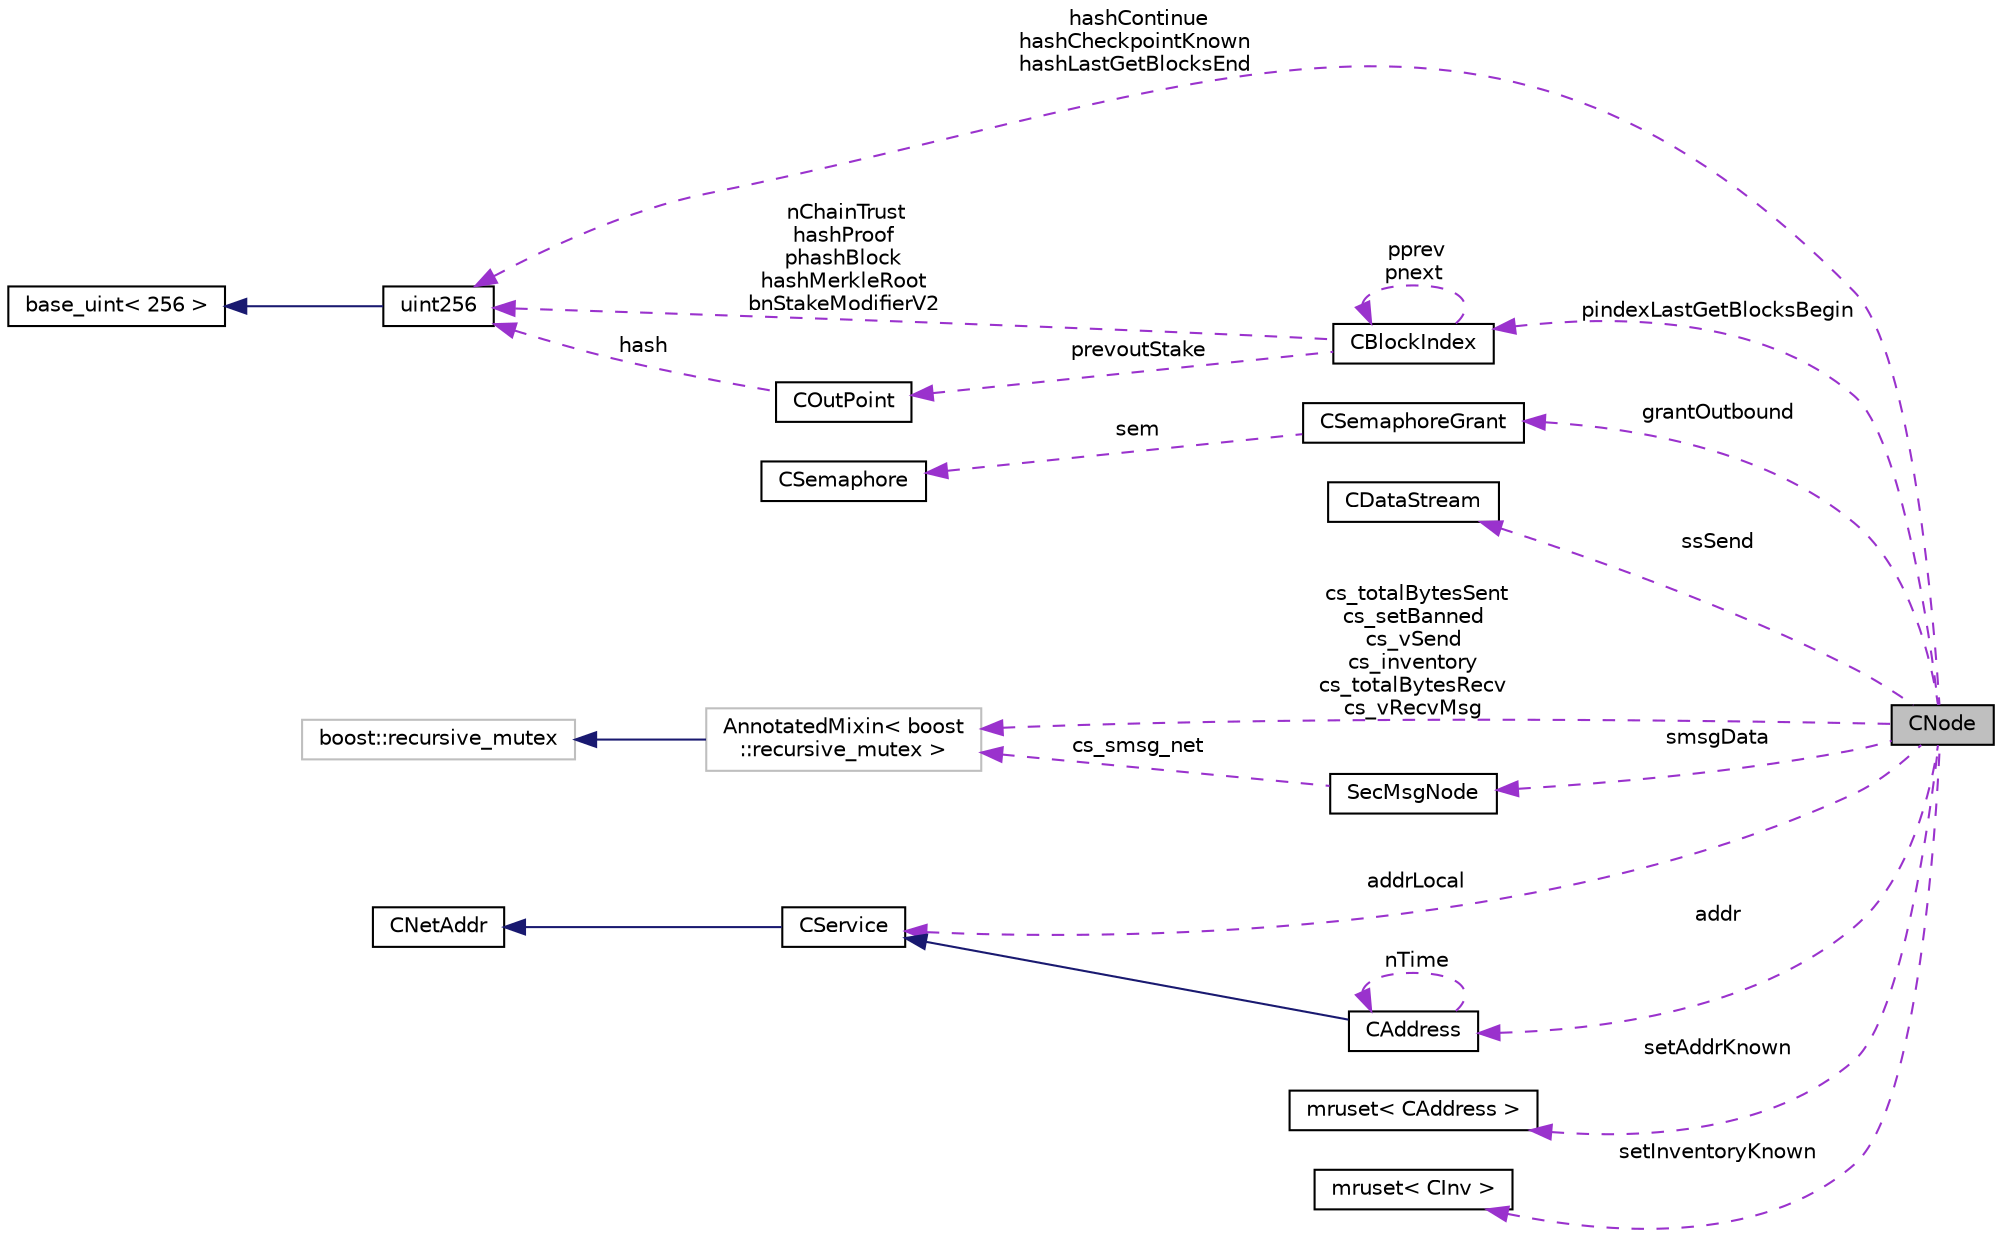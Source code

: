 digraph "CNode"
{
  edge [fontname="Helvetica",fontsize="10",labelfontname="Helvetica",labelfontsize="10"];
  node [fontname="Helvetica",fontsize="10",shape=record];
  rankdir="LR";
  Node1 [label="CNode",height=0.2,width=0.4,color="black", fillcolor="grey75", style="filled", fontcolor="black"];
  Node2 -> Node1 [dir="back",color="darkorchid3",fontsize="10",style="dashed",label=" pindexLastGetBlocksBegin" ,fontname="Helvetica"];
  Node2 [label="CBlockIndex",height=0.2,width=0.4,color="black", fillcolor="white", style="filled",URL="$d3/dbd/class_c_block_index.html",tooltip="The block chain is a tree shaped structure starting with the genesis block at the root..."];
  Node3 -> Node2 [dir="back",color="darkorchid3",fontsize="10",style="dashed",label=" prevoutStake" ,fontname="Helvetica"];
  Node3 [label="COutPoint",height=0.2,width=0.4,color="black", fillcolor="white", style="filled",URL="$d5/d05/class_c_out_point.html",tooltip="An outpoint - a combination of a transaction hash and an index n into its vout. "];
  Node4 -> Node3 [dir="back",color="darkorchid3",fontsize="10",style="dashed",label=" hash" ,fontname="Helvetica"];
  Node4 [label="uint256",height=0.2,width=0.4,color="black", fillcolor="white", style="filled",URL="$d2/d86/classuint256.html",tooltip="256-bit unsigned big integer. "];
  Node5 -> Node4 [dir="back",color="midnightblue",fontsize="10",style="solid",fontname="Helvetica"];
  Node5 [label="base_uint\< 256 \>",height=0.2,width=0.4,color="black", fillcolor="white", style="filled",URL="$da/df7/classbase__uint.html"];
  Node2 -> Node2 [dir="back",color="darkorchid3",fontsize="10",style="dashed",label=" pprev\npnext" ,fontname="Helvetica"];
  Node4 -> Node2 [dir="back",color="darkorchid3",fontsize="10",style="dashed",label=" nChainTrust\nhashProof\nphashBlock\nhashMerkleRoot\nbnStakeModifierV2" ,fontname="Helvetica"];
  Node6 -> Node1 [dir="back",color="darkorchid3",fontsize="10",style="dashed",label=" grantOutbound" ,fontname="Helvetica"];
  Node6 [label="CSemaphoreGrant",height=0.2,width=0.4,color="black", fillcolor="white", style="filled",URL="$d6/d2f/class_c_semaphore_grant.html",tooltip="RAII-style semaphore lock. "];
  Node7 -> Node6 [dir="back",color="darkorchid3",fontsize="10",style="dashed",label=" sem" ,fontname="Helvetica"];
  Node7 [label="CSemaphore",height=0.2,width=0.4,color="black", fillcolor="white", style="filled",URL="$d0/d06/class_c_semaphore.html"];
  Node8 -> Node1 [dir="back",color="darkorchid3",fontsize="10",style="dashed",label=" ssSend" ,fontname="Helvetica"];
  Node8 [label="CDataStream",height=0.2,width=0.4,color="black", fillcolor="white", style="filled",URL="$d5/d41/class_c_data_stream.html",tooltip="Double ended buffer combining vector and stream-like interfaces. "];
  Node4 -> Node1 [dir="back",color="darkorchid3",fontsize="10",style="dashed",label=" hashContinue\nhashCheckpointKnown\nhashLastGetBlocksEnd" ,fontname="Helvetica"];
  Node9 -> Node1 [dir="back",color="darkorchid3",fontsize="10",style="dashed",label=" cs_totalBytesSent\ncs_setBanned\ncs_vSend\ncs_inventory\ncs_totalBytesRecv\ncs_vRecvMsg" ,fontname="Helvetica"];
  Node9 [label="AnnotatedMixin\< boost\l::recursive_mutex \>",height=0.2,width=0.4,color="grey75", fillcolor="white", style="filled"];
  Node10 -> Node9 [dir="back",color="midnightblue",fontsize="10",style="solid",fontname="Helvetica"];
  Node10 [label="boost::recursive_mutex",height=0.2,width=0.4,color="grey75", fillcolor="white", style="filled"];
  Node11 -> Node1 [dir="back",color="darkorchid3",fontsize="10",style="dashed",label=" addrLocal" ,fontname="Helvetica"];
  Node11 [label="CService",height=0.2,width=0.4,color="black", fillcolor="white", style="filled",URL="$d3/dcc/class_c_service.html",tooltip="A combination of a network address (CNetAddr) and a (TCP) port. "];
  Node12 -> Node11 [dir="back",color="midnightblue",fontsize="10",style="solid",fontname="Helvetica"];
  Node12 [label="CNetAddr",height=0.2,width=0.4,color="black", fillcolor="white", style="filled",URL="$d3/dc3/class_c_net_addr.html",tooltip="IP address (IPv6, or IPv4 using mapped IPv6 range (::FFFF:0:0/96)) "];
  Node13 -> Node1 [dir="back",color="darkorchid3",fontsize="10",style="dashed",label=" setAddrKnown" ,fontname="Helvetica"];
  Node13 [label="mruset\< CAddress \>",height=0.2,width=0.4,color="black", fillcolor="white", style="filled",URL="$d6/d19/classmruset.html"];
  Node14 -> Node1 [dir="back",color="darkorchid3",fontsize="10",style="dashed",label=" smsgData" ,fontname="Helvetica"];
  Node14 [label="SecMsgNode",height=0.2,width=0.4,color="black", fillcolor="white", style="filled",URL="$d0/d03/class_sec_msg_node.html"];
  Node9 -> Node14 [dir="back",color="darkorchid3",fontsize="10",style="dashed",label=" cs_smsg_net" ,fontname="Helvetica"];
  Node15 -> Node1 [dir="back",color="darkorchid3",fontsize="10",style="dashed",label=" setInventoryKnown" ,fontname="Helvetica"];
  Node15 [label="mruset\< CInv \>",height=0.2,width=0.4,color="black", fillcolor="white", style="filled",URL="$d6/d19/classmruset.html"];
  Node16 -> Node1 [dir="back",color="darkorchid3",fontsize="10",style="dashed",label=" addr" ,fontname="Helvetica"];
  Node16 [label="CAddress",height=0.2,width=0.4,color="black", fillcolor="white", style="filled",URL="$d1/d6c/class_c_address.html",tooltip="A CService with information about it as peer. "];
  Node11 -> Node16 [dir="back",color="midnightblue",fontsize="10",style="solid",fontname="Helvetica"];
  Node16 -> Node16 [dir="back",color="darkorchid3",fontsize="10",style="dashed",label=" nTime" ,fontname="Helvetica"];
}
